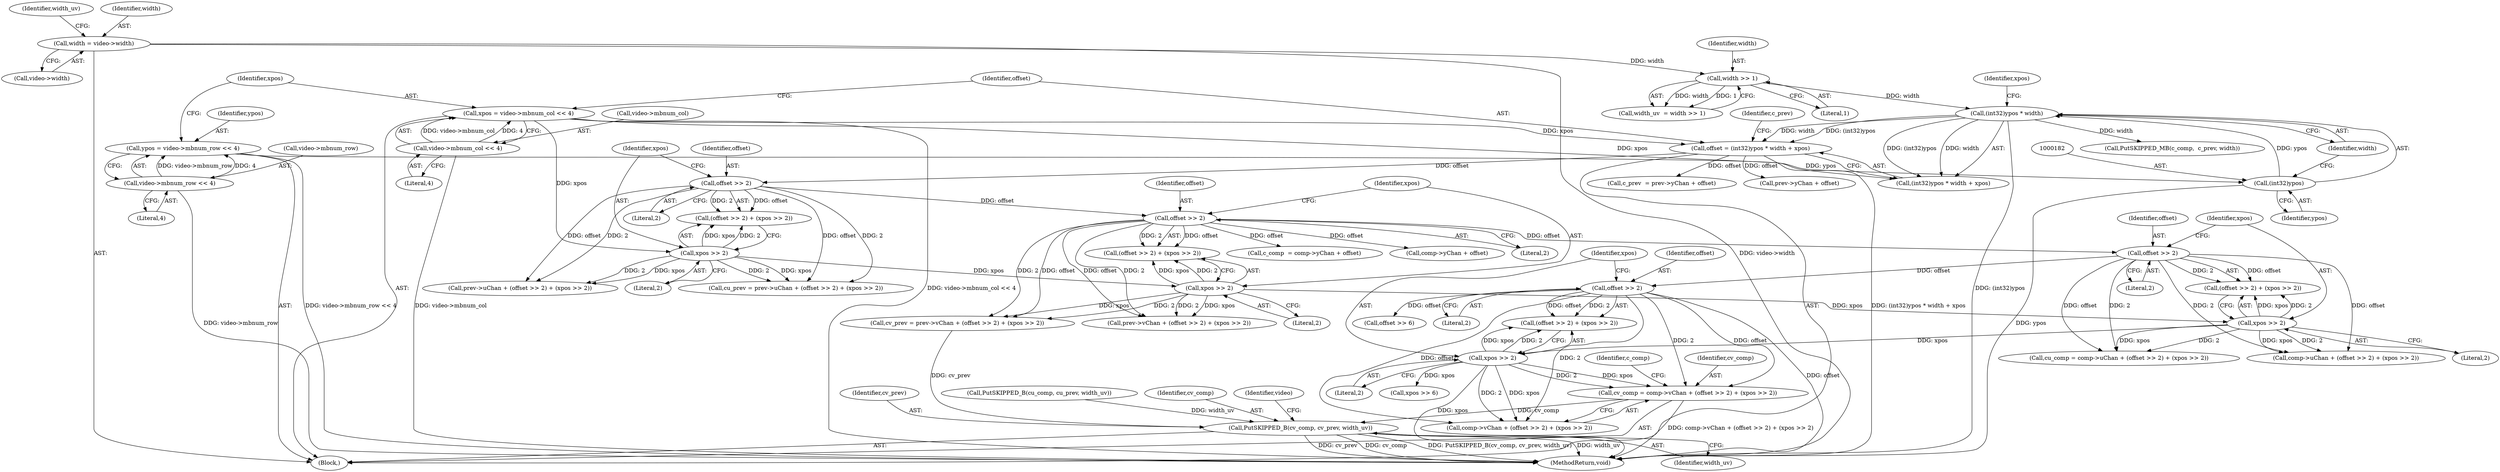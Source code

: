 digraph "0_Android_961e5ac5788b52304e64b9a509781beaf5201fb0_0@pointer" {
"1000244" [label="(Call,cv_comp = comp->vChan + (offset >> 2) + (xpos >> 2))"];
"1000251" [label="(Call,offset >> 2)"];
"1000238" [label="(Call,offset >> 2)"];
"1000213" [label="(Call,offset >> 2)"];
"1000200" [label="(Call,offset >> 2)"];
"1000177" [label="(Call,offset = (int32)ypos * width + xpos)"];
"1000180" [label="(Call,(int32)ypos * width)"];
"1000181" [label="(Call,(int32)ypos)"];
"1000163" [label="(Call,ypos = video->mbnum_row << 4)"];
"1000165" [label="(Call,video->mbnum_row << 4)"];
"1000160" [label="(Call,width >> 1)"];
"1000153" [label="(Call,width = video->width)"];
"1000170" [label="(Call,xpos = video->mbnum_col << 4)"];
"1000172" [label="(Call,video->mbnum_col << 4)"];
"1000254" [label="(Call,xpos >> 2)"];
"1000241" [label="(Call,xpos >> 2)"];
"1000216" [label="(Call,xpos >> 2)"];
"1000203" [label="(Call,xpos >> 2)"];
"1000265" [label="(Call,PutSKIPPED_B(cv_comp, cv_prev, width_uv))"];
"1000208" [label="(Call,prev->vChan + (offset >> 2) + (xpos >> 2))"];
"1000251" [label="(Call,offset >> 2)"];
"1000242" [label="(Identifier,xpos)"];
"1000200" [label="(Call,offset >> 2)"];
"1000224" [label="(Call,c_comp  = comp->yChan + offset)"];
"1000201" [label="(Identifier,offset)"];
"1000112" [label="(Block,)"];
"1000179" [label="(Call,(int32)ypos * width + xpos)"];
"1000181" [label="(Call,(int32)ypos)"];
"1000279" [label="(Call,offset >> 6)"];
"1000185" [label="(Identifier,xpos)"];
"1000178" [label="(Identifier,offset)"];
"1000237" [label="(Call,(offset >> 2) + (xpos >> 2))"];
"1000164" [label="(Identifier,ypos)"];
"1000184" [label="(Identifier,width)"];
"1000163" [label="(Call,ypos = video->mbnum_row << 4)"];
"1000171" [label="(Identifier,xpos)"];
"1000218" [label="(Literal,2)"];
"1000244" [label="(Call,cv_comp = comp->vChan + (offset >> 2) + (xpos >> 2))"];
"1000213" [label="(Call,offset >> 2)"];
"1000256" [label="(Literal,2)"];
"1000159" [label="(Identifier,width_uv)"];
"1000267" [label="(Identifier,cv_prev)"];
"1000261" [label="(Call,PutSKIPPED_B(cu_comp, cu_prev, width_uv))"];
"1000233" [label="(Call,comp->uChan + (offset >> 2) + (xpos >> 2))"];
"1000188" [label="(Call,prev->yChan + offset)"];
"1000183" [label="(Identifier,ypos)"];
"1000206" [label="(Call,cv_prev = prev->vChan + (offset >> 2) + (xpos >> 2))"];
"1000180" [label="(Call,(int32)ypos * width)"];
"1000265" [label="(Call,PutSKIPPED_B(cv_comp, cv_prev, width_uv))"];
"1000186" [label="(Call,c_prev  = prev->yChan + offset)"];
"1000155" [label="(Call,video->width)"];
"1000255" [label="(Identifier,xpos)"];
"1000187" [label="(Identifier,c_prev)"];
"1000169" [label="(Literal,4)"];
"1000283" [label="(Call,xpos >> 6)"];
"1000204" [label="(Identifier,xpos)"];
"1000258" [label="(Identifier,c_comp)"];
"1000216" [label="(Call,xpos >> 2)"];
"1000252" [label="(Identifier,offset)"];
"1000205" [label="(Literal,2)"];
"1000199" [label="(Call,(offset >> 2) + (xpos >> 2))"];
"1000202" [label="(Literal,2)"];
"1000214" [label="(Identifier,offset)"];
"1000158" [label="(Call,width_uv  = width >> 1)"];
"1000176" [label="(Literal,4)"];
"1000166" [label="(Call,video->mbnum_row)"];
"1000162" [label="(Literal,1)"];
"1000172" [label="(Call,video->mbnum_col << 4)"];
"1000253" [label="(Literal,2)"];
"1000226" [label="(Call,comp->yChan + offset)"];
"1000165" [label="(Call,video->mbnum_row << 4)"];
"1000203" [label="(Call,xpos >> 2)"];
"1000154" [label="(Identifier,width)"];
"1000243" [label="(Literal,2)"];
"1000170" [label="(Call,xpos = video->mbnum_col << 4)"];
"1000193" [label="(Call,cu_prev = prev->uChan + (offset >> 2) + (xpos >> 2))"];
"1000390" [label="(MethodReturn,void)"];
"1000254" [label="(Call,xpos >> 2)"];
"1000241" [label="(Call,xpos >> 2)"];
"1000215" [label="(Literal,2)"];
"1000268" [label="(Identifier,width_uv)"];
"1000266" [label="(Identifier,cv_comp)"];
"1000238" [label="(Call,offset >> 2)"];
"1000272" [label="(Identifier,video)"];
"1000240" [label="(Literal,2)"];
"1000245" [label="(Identifier,cv_comp)"];
"1000246" [label="(Call,comp->vChan + (offset >> 2) + (xpos >> 2))"];
"1000212" [label="(Call,(offset >> 2) + (xpos >> 2))"];
"1000153" [label="(Call,width = video->width)"];
"1000173" [label="(Call,video->mbnum_col)"];
"1000177" [label="(Call,offset = (int32)ypos * width + xpos)"];
"1000195" [label="(Call,prev->uChan + (offset >> 2) + (xpos >> 2))"];
"1000217" [label="(Identifier,xpos)"];
"1000257" [label="(Call,PutSKIPPED_MB(c_comp,  c_prev, width))"];
"1000231" [label="(Call,cu_comp = comp->uChan + (offset >> 2) + (xpos >> 2))"];
"1000239" [label="(Identifier,offset)"];
"1000161" [label="(Identifier,width)"];
"1000250" [label="(Call,(offset >> 2) + (xpos >> 2))"];
"1000160" [label="(Call,width >> 1)"];
"1000244" -> "1000112"  [label="AST: "];
"1000244" -> "1000246"  [label="CFG: "];
"1000245" -> "1000244"  [label="AST: "];
"1000246" -> "1000244"  [label="AST: "];
"1000258" -> "1000244"  [label="CFG: "];
"1000244" -> "1000390"  [label="DDG: comp->vChan + (offset >> 2) + (xpos >> 2)"];
"1000251" -> "1000244"  [label="DDG: offset"];
"1000251" -> "1000244"  [label="DDG: 2"];
"1000254" -> "1000244"  [label="DDG: xpos"];
"1000254" -> "1000244"  [label="DDG: 2"];
"1000244" -> "1000265"  [label="DDG: cv_comp"];
"1000251" -> "1000250"  [label="AST: "];
"1000251" -> "1000253"  [label="CFG: "];
"1000252" -> "1000251"  [label="AST: "];
"1000253" -> "1000251"  [label="AST: "];
"1000255" -> "1000251"  [label="CFG: "];
"1000251" -> "1000390"  [label="DDG: offset"];
"1000251" -> "1000246"  [label="DDG: offset"];
"1000251" -> "1000246"  [label="DDG: 2"];
"1000251" -> "1000250"  [label="DDG: offset"];
"1000251" -> "1000250"  [label="DDG: 2"];
"1000238" -> "1000251"  [label="DDG: offset"];
"1000251" -> "1000279"  [label="DDG: offset"];
"1000238" -> "1000237"  [label="AST: "];
"1000238" -> "1000240"  [label="CFG: "];
"1000239" -> "1000238"  [label="AST: "];
"1000240" -> "1000238"  [label="AST: "];
"1000242" -> "1000238"  [label="CFG: "];
"1000238" -> "1000231"  [label="DDG: offset"];
"1000238" -> "1000231"  [label="DDG: 2"];
"1000238" -> "1000233"  [label="DDG: offset"];
"1000238" -> "1000233"  [label="DDG: 2"];
"1000238" -> "1000237"  [label="DDG: offset"];
"1000238" -> "1000237"  [label="DDG: 2"];
"1000213" -> "1000238"  [label="DDG: offset"];
"1000213" -> "1000212"  [label="AST: "];
"1000213" -> "1000215"  [label="CFG: "];
"1000214" -> "1000213"  [label="AST: "];
"1000215" -> "1000213"  [label="AST: "];
"1000217" -> "1000213"  [label="CFG: "];
"1000213" -> "1000206"  [label="DDG: offset"];
"1000213" -> "1000206"  [label="DDG: 2"];
"1000213" -> "1000208"  [label="DDG: offset"];
"1000213" -> "1000208"  [label="DDG: 2"];
"1000213" -> "1000212"  [label="DDG: offset"];
"1000213" -> "1000212"  [label="DDG: 2"];
"1000200" -> "1000213"  [label="DDG: offset"];
"1000213" -> "1000224"  [label="DDG: offset"];
"1000213" -> "1000226"  [label="DDG: offset"];
"1000200" -> "1000199"  [label="AST: "];
"1000200" -> "1000202"  [label="CFG: "];
"1000201" -> "1000200"  [label="AST: "];
"1000202" -> "1000200"  [label="AST: "];
"1000204" -> "1000200"  [label="CFG: "];
"1000200" -> "1000193"  [label="DDG: offset"];
"1000200" -> "1000193"  [label="DDG: 2"];
"1000200" -> "1000195"  [label="DDG: offset"];
"1000200" -> "1000195"  [label="DDG: 2"];
"1000200" -> "1000199"  [label="DDG: offset"];
"1000200" -> "1000199"  [label="DDG: 2"];
"1000177" -> "1000200"  [label="DDG: offset"];
"1000177" -> "1000112"  [label="AST: "];
"1000177" -> "1000179"  [label="CFG: "];
"1000178" -> "1000177"  [label="AST: "];
"1000179" -> "1000177"  [label="AST: "];
"1000187" -> "1000177"  [label="CFG: "];
"1000177" -> "1000390"  [label="DDG: (int32)ypos * width + xpos"];
"1000180" -> "1000177"  [label="DDG: (int32)ypos"];
"1000180" -> "1000177"  [label="DDG: width"];
"1000170" -> "1000177"  [label="DDG: xpos"];
"1000177" -> "1000186"  [label="DDG: offset"];
"1000177" -> "1000188"  [label="DDG: offset"];
"1000180" -> "1000179"  [label="AST: "];
"1000180" -> "1000184"  [label="CFG: "];
"1000181" -> "1000180"  [label="AST: "];
"1000184" -> "1000180"  [label="AST: "];
"1000185" -> "1000180"  [label="CFG: "];
"1000180" -> "1000390"  [label="DDG: (int32)ypos"];
"1000180" -> "1000179"  [label="DDG: (int32)ypos"];
"1000180" -> "1000179"  [label="DDG: width"];
"1000181" -> "1000180"  [label="DDG: ypos"];
"1000160" -> "1000180"  [label="DDG: width"];
"1000180" -> "1000257"  [label="DDG: width"];
"1000181" -> "1000183"  [label="CFG: "];
"1000182" -> "1000181"  [label="AST: "];
"1000183" -> "1000181"  [label="AST: "];
"1000184" -> "1000181"  [label="CFG: "];
"1000181" -> "1000390"  [label="DDG: ypos"];
"1000163" -> "1000181"  [label="DDG: ypos"];
"1000163" -> "1000112"  [label="AST: "];
"1000163" -> "1000165"  [label="CFG: "];
"1000164" -> "1000163"  [label="AST: "];
"1000165" -> "1000163"  [label="AST: "];
"1000171" -> "1000163"  [label="CFG: "];
"1000163" -> "1000390"  [label="DDG: video->mbnum_row << 4"];
"1000165" -> "1000163"  [label="DDG: video->mbnum_row"];
"1000165" -> "1000163"  [label="DDG: 4"];
"1000165" -> "1000169"  [label="CFG: "];
"1000166" -> "1000165"  [label="AST: "];
"1000169" -> "1000165"  [label="AST: "];
"1000165" -> "1000390"  [label="DDG: video->mbnum_row"];
"1000160" -> "1000158"  [label="AST: "];
"1000160" -> "1000162"  [label="CFG: "];
"1000161" -> "1000160"  [label="AST: "];
"1000162" -> "1000160"  [label="AST: "];
"1000158" -> "1000160"  [label="CFG: "];
"1000160" -> "1000158"  [label="DDG: width"];
"1000160" -> "1000158"  [label="DDG: 1"];
"1000153" -> "1000160"  [label="DDG: width"];
"1000153" -> "1000112"  [label="AST: "];
"1000153" -> "1000155"  [label="CFG: "];
"1000154" -> "1000153"  [label="AST: "];
"1000155" -> "1000153"  [label="AST: "];
"1000159" -> "1000153"  [label="CFG: "];
"1000153" -> "1000390"  [label="DDG: video->width"];
"1000170" -> "1000112"  [label="AST: "];
"1000170" -> "1000172"  [label="CFG: "];
"1000171" -> "1000170"  [label="AST: "];
"1000172" -> "1000170"  [label="AST: "];
"1000178" -> "1000170"  [label="CFG: "];
"1000170" -> "1000390"  [label="DDG: video->mbnum_col << 4"];
"1000172" -> "1000170"  [label="DDG: video->mbnum_col"];
"1000172" -> "1000170"  [label="DDG: 4"];
"1000170" -> "1000179"  [label="DDG: xpos"];
"1000170" -> "1000203"  [label="DDG: xpos"];
"1000172" -> "1000176"  [label="CFG: "];
"1000173" -> "1000172"  [label="AST: "];
"1000176" -> "1000172"  [label="AST: "];
"1000172" -> "1000390"  [label="DDG: video->mbnum_col"];
"1000254" -> "1000250"  [label="AST: "];
"1000254" -> "1000256"  [label="CFG: "];
"1000255" -> "1000254"  [label="AST: "];
"1000256" -> "1000254"  [label="AST: "];
"1000250" -> "1000254"  [label="CFG: "];
"1000254" -> "1000390"  [label="DDG: xpos"];
"1000254" -> "1000246"  [label="DDG: xpos"];
"1000254" -> "1000246"  [label="DDG: 2"];
"1000254" -> "1000250"  [label="DDG: xpos"];
"1000254" -> "1000250"  [label="DDG: 2"];
"1000241" -> "1000254"  [label="DDG: xpos"];
"1000254" -> "1000283"  [label="DDG: xpos"];
"1000241" -> "1000237"  [label="AST: "];
"1000241" -> "1000243"  [label="CFG: "];
"1000242" -> "1000241"  [label="AST: "];
"1000243" -> "1000241"  [label="AST: "];
"1000237" -> "1000241"  [label="CFG: "];
"1000241" -> "1000231"  [label="DDG: xpos"];
"1000241" -> "1000231"  [label="DDG: 2"];
"1000241" -> "1000233"  [label="DDG: xpos"];
"1000241" -> "1000233"  [label="DDG: 2"];
"1000241" -> "1000237"  [label="DDG: xpos"];
"1000241" -> "1000237"  [label="DDG: 2"];
"1000216" -> "1000241"  [label="DDG: xpos"];
"1000216" -> "1000212"  [label="AST: "];
"1000216" -> "1000218"  [label="CFG: "];
"1000217" -> "1000216"  [label="AST: "];
"1000218" -> "1000216"  [label="AST: "];
"1000212" -> "1000216"  [label="CFG: "];
"1000216" -> "1000206"  [label="DDG: xpos"];
"1000216" -> "1000206"  [label="DDG: 2"];
"1000216" -> "1000208"  [label="DDG: xpos"];
"1000216" -> "1000208"  [label="DDG: 2"];
"1000216" -> "1000212"  [label="DDG: xpos"];
"1000216" -> "1000212"  [label="DDG: 2"];
"1000203" -> "1000216"  [label="DDG: xpos"];
"1000203" -> "1000199"  [label="AST: "];
"1000203" -> "1000205"  [label="CFG: "];
"1000204" -> "1000203"  [label="AST: "];
"1000205" -> "1000203"  [label="AST: "];
"1000199" -> "1000203"  [label="CFG: "];
"1000203" -> "1000193"  [label="DDG: xpos"];
"1000203" -> "1000193"  [label="DDG: 2"];
"1000203" -> "1000195"  [label="DDG: xpos"];
"1000203" -> "1000195"  [label="DDG: 2"];
"1000203" -> "1000199"  [label="DDG: xpos"];
"1000203" -> "1000199"  [label="DDG: 2"];
"1000265" -> "1000112"  [label="AST: "];
"1000265" -> "1000268"  [label="CFG: "];
"1000266" -> "1000265"  [label="AST: "];
"1000267" -> "1000265"  [label="AST: "];
"1000268" -> "1000265"  [label="AST: "];
"1000272" -> "1000265"  [label="CFG: "];
"1000265" -> "1000390"  [label="DDG: PutSKIPPED_B(cv_comp, cv_prev, width_uv)"];
"1000265" -> "1000390"  [label="DDG: width_uv"];
"1000265" -> "1000390"  [label="DDG: cv_prev"];
"1000265" -> "1000390"  [label="DDG: cv_comp"];
"1000206" -> "1000265"  [label="DDG: cv_prev"];
"1000261" -> "1000265"  [label="DDG: width_uv"];
}
